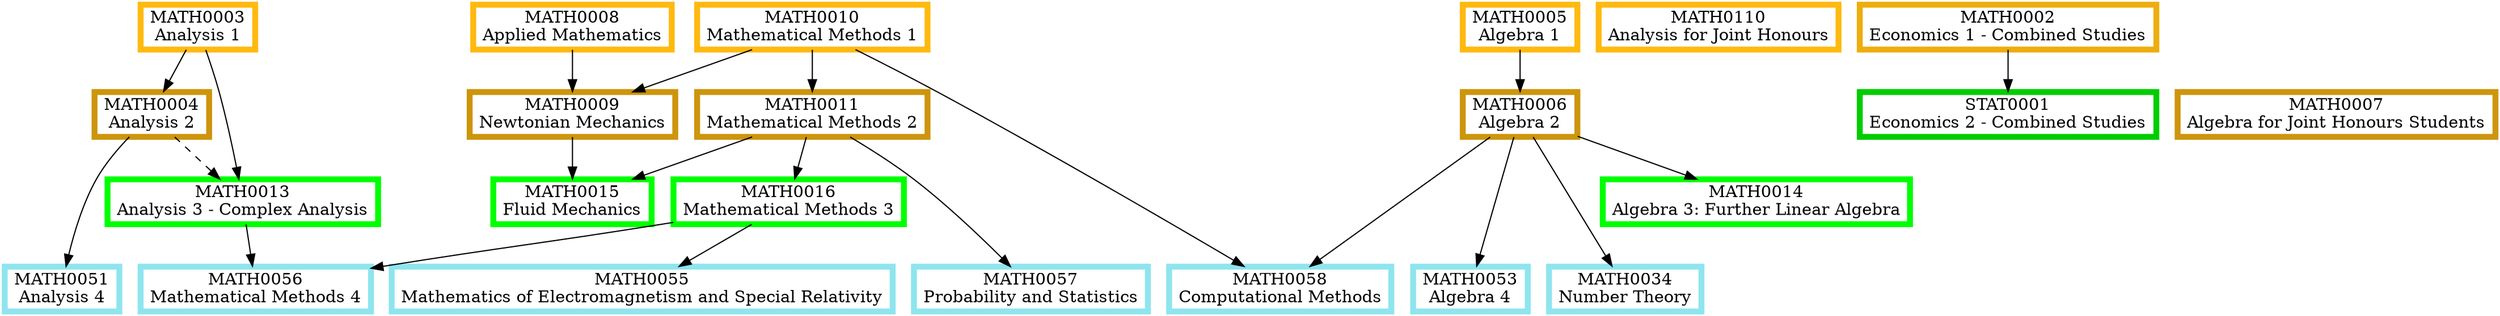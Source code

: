 digraph {
	node [fillcolor=white penwidth=5 shape=box style="filled,bold"]
	subgraph "1.0 1" {
		rank=same
		MATH0003 [label="MATH0003
Analysis 1" color=darkgoldenrod1 href="https://www.ucl.ac.uk/maths/sites/maths/files/math0003.pdf" tooltip="Year 1, term 1"]
		MATH0008 [label="MATH0008
Applied Mathematics" color=darkgoldenrod1 href="https://www.ucl.ac.uk/maths/sites/maths/files/math0008.pdf" tooltip="Year 1, term 1"]
		MATH0110 [label="MATH0110
Analysis for Joint Honours" color=darkgoldenrod1 href="https://www.ucl.ac.uk/maths/sites/maths/files/math0110_1.pdf" tooltip="Year 1, term 1"]
		MATH0010 [label="MATH0010
Mathematical Methods 1" color=darkgoldenrod1 href="https://www.ucl.ac.uk/maths/sites/maths/files/math0010.pdf" tooltip="Year 1, term 1"]
		MATH0005 [label="MATH0005
Algebra 1" color=darkgoldenrod1 href="https://www.ucl.ac.uk/maths/sites/maths/files/math0005.pdf" tooltip="Year 1, term 1"]
	}
	subgraph "1.0 1.5" {
		rank=same
		MATH0002 [label="MATH0002
Economics 1 - Combined Studies" color=darkgoldenrod2 href="https://www.ucl.ac.uk/maths/sites/maths/files/math0002.pdf" tooltip="Year 1, term 1 and 2"]
	}
	MATH0010 -> MATH0011 [tooltip="required prerequisite"]
	MATH0008 -> MATH0009 [tooltip="required prerequisite"]
	MATH0010 -> MATH0009 [tooltip="required prerequisite"]
	MATH0005 -> MATH0006 [tooltip="required prerequisite"]
	MATH0003 -> MATH0004 [tooltip="required prerequisite"]
	subgraph "1.0 2" {
		rank=same
		MATH0011 [label="MATH0011
Mathematical Methods 2" color=darkgoldenrod3 href="https://www.ucl.ac.uk/maths/sites/maths/files/math0011_2.pdf" tooltip="Year 1, term 2"]
		MATH0009 [label="MATH0009
Newtonian Mechanics" color=darkgoldenrod3 href="https://www.ucl.ac.uk/maths/sites/maths/files/math0009.pdf" tooltip="Year 1, term 2"]
		MATH0007 [label="MATH0007
Algebra for Joint Honours Students" color=darkgoldenrod3 href="https://www.ucl.ac.uk/maths/sites/maths/files/math0007.pdf" tooltip="Year 1, term 2"]
		MATH0006 [label="MATH0006
Algebra 2" color=darkgoldenrod3 href="https://www.ucl.ac.uk/maths/sites/maths/files/math0006.pdf" tooltip="Year 1, term 2"]
		MATH0004 [label="MATH0004
Analysis 2" color=darkgoldenrod3 href="https://www.ucl.ac.uk/maths/sites/maths/files/math0004.pdf" tooltip="Year 1, term 2"]
	}
	MATH0011 -> MATH0015 [tooltip="required prerequisite"]
	MATH0009 -> MATH0015 [tooltip="required prerequisite"]
	MATH0006 -> MATH0014 [tooltip="required prerequisite"]
	MATH0003 -> MATH0013 [tooltip="required prerequisite"]
	MATH0004 -> MATH0013 [style=dashed tooltip="recommended prerequisite"]
	MATH0011 -> MATH0016 [tooltip="required prerequisite"]
	subgraph "2.0 1" {
		rank=same
		MATH0015 [label="MATH0015
Fluid Mechanics" color=green1 href="https://www.ucl.ac.uk/maths/sites/maths/files/math0015.pdf" tooltip="Year 2, term 1"]
		MATH0014 [label="MATH0014
Algebra 3: Further Linear Algebra" color=green1 href="https://www.ucl.ac.uk/maths/sites/maths/files/math0014.pdf" tooltip="Year 2, term 1"]
		MATH0013 [label="MATH0013
Analysis 3 - Complex Analysis" color=green1 href="https://www.ucl.ac.uk/maths/sites/maths/files/math0013.pdf" tooltip="Year 2, term 1"]
		MATH0016 [label="MATH0016
Mathematical Methods 3" color=green1 href="https://www.ucl.ac.uk/maths/sites/maths/files/math0016.pdf" tooltip="Year 2, term 1"]
	}
	MATH0002 -> STAT0001 [tooltip="required prerequisite"]
	subgraph "2 1.5" {
		rank=same
		STAT0001 [label="STAT0001
Economics 2 - Combined Studies" color=green3 href="https://www.ucl.ac.uk/maths/sites/maths/files/stat0001.pdf" tooltip="Year 2, term 1 and 2"]
	}
	MATH0006 -> MATH0053 [tooltip="required prerequisite"]
	MATH0006 -> MATH0034 [tooltip="required prerequisite"]
	MATH0016 -> MATH0055 [tooltip="required prerequisite"]
	MATH0010 -> MATH0058 [tooltip="required prerequisite"]
	MATH0006 -> MATH0058 [tooltip="required prerequisite"]
	MATH0004 -> MATH0051 [tooltip="required prerequisite"]
	MATH0013 -> MATH0056 [tooltip="required prerequisite"]
	MATH0016 -> MATH0056 [tooltip="required prerequisite"]
	MATH0011 -> MATH0057 [tooltip="required prerequisite"]
	subgraph "2.5 2" {
		rank=same
		MATH0053 [label="MATH0053
Algebra 4" color=cadetblue2 href="https://www.ucl.ac.uk/maths/sites/maths/files/math0053.pdf" tooltip="Year 2 or 3, term 2"]
		MATH0034 [label="MATH0034
Number Theory" color=cadetblue2 href="https://www.ucl.ac.uk/maths/sites/maths/files/math0034.pdf" tooltip="Year 2 or 3, term 2"]
		MATH0055 [label="MATH0055
Mathematics of Electromagnetism and Special Relativity" color=cadetblue2 href="https://www.ucl.ac.uk/maths/sites/maths/files/math0055_3.pdf" tooltip="Year 2 or 3, term 2"]
		MATH0058 [label="MATH0058
Computational Methods" color=cadetblue2 href="https://www.ucl.ac.uk/maths/sites/maths/files/math0058.pdf" tooltip="Year 2 or 3, term 2"]
		MATH0051 [label="MATH0051
Analysis 4" color=cadetblue2 href="https://www.ucl.ac.uk/maths/sites/maths/files/math0051.pdf" tooltip="Year 2 or 3, term 2"]
		MATH0056 [label="MATH0056
Mathematical Methods 4" color=cadetblue2 href="https://www.ucl.ac.uk/maths/sites/maths/files/math0056.pdf" tooltip="Year 2 or 3, term 2"]
		MATH0057 [label="MATH0057
Probability and Statistics" color=cadetblue2 href="https://www.ucl.ac.uk/maths/sites/maths/files/math0057.pdf" tooltip="Year 2 or 3, term 2"]
	}
}
